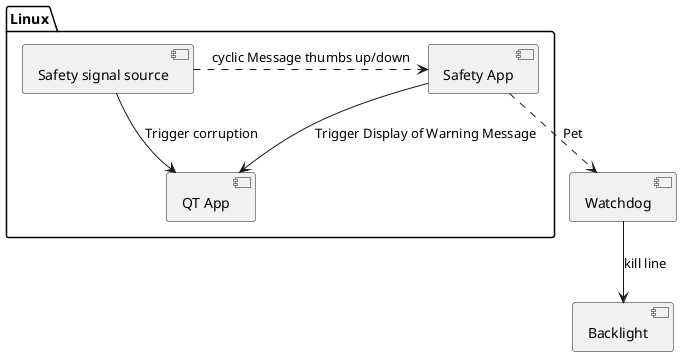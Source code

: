 @startuml
[Watchdog]
package "Linux"{
[Safety signal source] --> [QT App] : Trigger corruption   
[Safety signal source] .> [Safety App] : cyclic Message thumbs up/down
[Safety App] ..>[Watchdog] : Pet
[Safety App] -->[QT App] : Trigger Display of Warning Message
}
[Watchdog] --> [Backlight] : kill line
@enduml